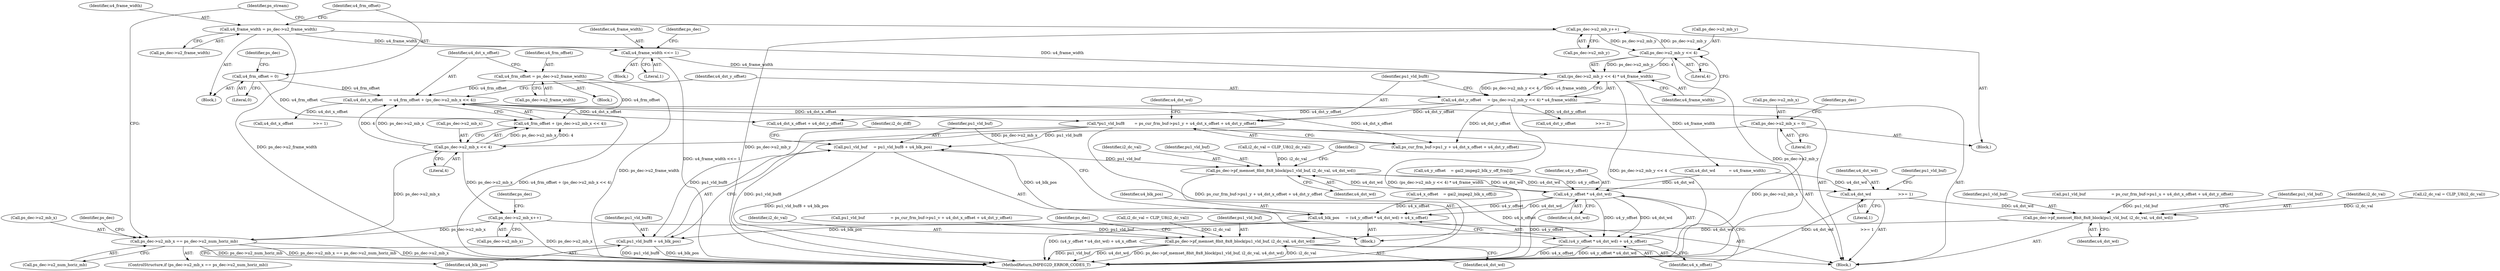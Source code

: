 digraph "0_Android_ffab15eb80630dc799eb410855c93525b75233c3_1@integer" {
"1000192" [label="(Call,*pu1_vld_buf8        = ps_cur_frm_buf->pu1_y + u4_dst_x_offset + u4_dst_y_offset)"];
"1000172" [label="(Call,u4_dst_x_offset     = u4_frm_offset + (ps_dec->u2_mb_x << 4))"];
"1000140" [label="(Call,u4_frm_offset = 0)"];
"1000160" [label="(Call,u4_frm_offset = ps_dec->u2_frame_width)"];
"1000176" [label="(Call,ps_dec->u2_mb_x << 4)"];
"1000400" [label="(Call,ps_dec->u2_mb_x = 0)"];
"1000392" [label="(Call,ps_dec->u2_mb_x == ps_dec->u2_num_horiz_mb)"];
"1000371" [label="(Call,ps_dec->u2_mb_x++)"];
"1000182" [label="(Call,u4_dst_y_offset     = (ps_dec->u2_mb_y << 4) * u4_frame_width)"];
"1000184" [label="(Call,(ps_dec->u2_mb_y << 4) * u4_frame_width)"];
"1000185" [label="(Call,ps_dec->u2_mb_y << 4)"];
"1000405" [label="(Call,ps_dec->u2_mb_y++)"];
"1000150" [label="(Call,u4_frame_width <<= 1)"];
"1000134" [label="(Call,u4_frame_width = ps_dec->u2_frame_width)"];
"1000251" [label="(Call,pu1_vld_buf     = pu1_vld_buf8 + u4_blk_pos)"];
"1000280" [label="(Call,ps_dec->pf_memset_8bit_8x8_block(pu1_vld_buf, i2_dc_val, u4_dst_wd))"];
"1000247" [label="(Call,u4_y_offset * u4_dst_wd)"];
"1000244" [label="(Call,u4_blk_pos     = (u4_y_offset * u4_dst_wd) + u4_x_offset)"];
"1000253" [label="(Call,pu1_vld_buf8 + u4_blk_pos)"];
"1000246" [label="(Call,(u4_y_offset * u4_dst_wd) + u4_x_offset)"];
"1000290" [label="(Call,u4_dst_wd                      >>= 1)"];
"1000326" [label="(Call,ps_dec->pf_memset_8bit_8x8_block(pu1_vld_buf, i2_dc_val, u4_dst_wd))"];
"1000363" [label="(Call,ps_dec->pf_memset_8bit_8x8_block(pu1_vld_buf, i2_dc_val, u4_dst_wd))"];
"1000193" [label="(Identifier,pu1_vld_buf8)"];
"1000160" [label="(Call,u4_frm_offset = ps_dec->u2_frame_width)"];
"1000173" [label="(Identifier,u4_dst_x_offset)"];
"1000430" [label="(MethodReturn,IMPEG2D_ERROR_CODES_T)"];
"1000404" [label="(Literal,0)"];
"1000365" [label="(Identifier,i2_dc_val)"];
"1000396" [label="(Call,ps_dec->u2_num_horiz_mb)"];
"1000372" [label="(Call,ps_dec->u2_mb_x)"];
"1000174" [label="(Call,u4_frm_offset + (ps_dec->u2_mb_x << 4))"];
"1000328" [label="(Identifier,i2_dc_val)"];
"1000287" [label="(Call,u4_dst_y_offset                >>= 2)"];
"1000401" [label="(Call,ps_dec->u2_mb_x)"];
"1000149" [label="(Block,)"];
"1000329" [label="(Identifier,u4_dst_wd)"];
"1000291" [label="(Identifier,u4_dst_wd)"];
"1000280" [label="(Call,ps_dec->pf_memset_8bit_8x8_block(pu1_vld_buf, i2_dc_val, u4_dst_wd))"];
"1000392" [label="(Call,ps_dec->u2_mb_x == ps_dec->u2_num_horiz_mb)"];
"1000330" [label="(Call,pu1_vld_buf                     = ps_cur_frm_buf->pu1_v + u4_dst_x_offset + u4_dst_y_offset)"];
"1000186" [label="(Call,ps_dec->u2_mb_y)"];
"1000159" [label="(Block,)"];
"1000363" [label="(Call,ps_dec->pf_memset_8bit_8x8_block(pu1_vld_buf, i2_dc_val, u4_dst_wd))"];
"1000402" [label="(Identifier,ps_dec)"];
"1000194" [label="(Call,ps_cur_frm_buf->pu1_y + u4_dst_x_offset + u4_dst_y_offset)"];
"1000253" [label="(Call,pu1_vld_buf8 + u4_blk_pos)"];
"1000251" [label="(Call,pu1_vld_buf     = pu1_vld_buf8 + u4_blk_pos)"];
"1000152" [label="(Literal,1)"];
"1000190" [label="(Identifier,u4_frame_width)"];
"1000283" [label="(Identifier,u4_dst_wd)"];
"1000156" [label="(Identifier,ps_dec)"];
"1000284" [label="(Call,u4_dst_x_offset                >>= 1)"];
"1000134" [label="(Call,u4_frame_width = ps_dec->u2_frame_width)"];
"1000405" [label="(Call,ps_dec->u2_mb_y++)"];
"1000391" [label="(ControlStructure,if (ps_dec->u2_mb_x == ps_dec->u2_num_horiz_mb))"];
"1000184" [label="(Call,(ps_dec->u2_mb_y << 4) * u4_frame_width)"];
"1000140" [label="(Call,u4_frm_offset = 0)"];
"1000257" [label="(Identifier,i2_dc_diff)"];
"1000250" [label="(Identifier,u4_x_offset)"];
"1000161" [label="(Identifier,u4_frm_offset)"];
"1000189" [label="(Literal,4)"];
"1000249" [label="(Identifier,u4_dst_wd)"];
"1000141" [label="(Identifier,u4_frm_offset)"];
"1000239" [label="(Call,u4_y_offset    = gai2_impeg2_blk_y_off_frm[i])"];
"1000400" [label="(Call,ps_dec->u2_mb_x = 0)"];
"1000281" [label="(Identifier,pu1_vld_buf)"];
"1000322" [label="(Call,i2_dc_val = CLIP_U8(i2_dc_val))"];
"1000192" [label="(Call,*pu1_vld_buf8        = ps_cur_frm_buf->pu1_y + u4_dst_x_offset + u4_dst_y_offset)"];
"1000327" [label="(Identifier,pu1_vld_buf)"];
"1000276" [label="(Call,i2_dc_val = CLIP_U8(i2_dc_val))"];
"1000136" [label="(Call,ps_dec->u2_frame_width)"];
"1000151" [label="(Identifier,u4_frame_width)"];
"1000177" [label="(Call,ps_dec->u2_mb_x)"];
"1000255" [label="(Identifier,u4_blk_pos)"];
"1000244" [label="(Call,u4_blk_pos     = (u4_y_offset * u4_dst_wd) + u4_x_offset)"];
"1000233" [label="(Block,)"];
"1000366" [label="(Identifier,u4_dst_wd)"];
"1000232" [label="(Identifier,i)"];
"1000246" [label="(Call,(u4_y_offset * u4_dst_wd) + u4_x_offset)"];
"1000162" [label="(Call,ps_dec->u2_frame_width)"];
"1000202" [label="(Call,u4_dst_wd           = u4_frame_width)"];
"1000369" [label="(Identifier,ps_dec)"];
"1000379" [label="(Identifier,ps_dec)"];
"1000371" [label="(Call,ps_dec->u2_mb_x++)"];
"1000150" [label="(Call,u4_frame_width <<= 1)"];
"1000245" [label="(Identifier,u4_blk_pos)"];
"1000290" [label="(Call,u4_dst_wd                      >>= 1)"];
"1000172" [label="(Call,u4_dst_x_offset     = u4_frm_offset + (ps_dec->u2_mb_x << 4))"];
"1000182" [label="(Call,u4_dst_y_offset     = (ps_dec->u2_mb_y << 4) * u4_frame_width)"];
"1000293" [label="(Call,pu1_vld_buf                     = ps_cur_frm_buf->pu1_u + u4_dst_x_offset + u4_dst_y_offset)"];
"1000183" [label="(Identifier,u4_dst_y_offset)"];
"1000198" [label="(Call,u4_dst_x_offset + u4_dst_y_offset)"];
"1000247" [label="(Call,u4_y_offset * u4_dst_wd)"];
"1000359" [label="(Call,i2_dc_val = CLIP_U8(i2_dc_val))"];
"1000234" [label="(Call,u4_x_offset    = gai2_impeg2_blk_x_off[i])"];
"1000203" [label="(Identifier,u4_dst_wd)"];
"1000185" [label="(Call,ps_dec->u2_mb_y << 4)"];
"1000407" [label="(Identifier,ps_dec)"];
"1000294" [label="(Identifier,pu1_vld_buf)"];
"1000180" [label="(Literal,4)"];
"1000248" [label="(Identifier,u4_y_offset)"];
"1000292" [label="(Literal,1)"];
"1000399" [label="(Block,)"];
"1000326" [label="(Call,ps_dec->pf_memset_8bit_8x8_block(pu1_vld_buf, i2_dc_val, u4_dst_wd))"];
"1000254" [label="(Identifier,pu1_vld_buf8)"];
"1000282" [label="(Identifier,i2_dc_val)"];
"1000393" [label="(Call,ps_dec->u2_mb_x)"];
"1000410" [label="(Identifier,ps_stream)"];
"1000406" [label="(Call,ps_dec->u2_mb_y)"];
"1000331" [label="(Identifier,pu1_vld_buf)"];
"1000364" [label="(Identifier,pu1_vld_buf)"];
"1000142" [label="(Literal,0)"];
"1000176" [label="(Call,ps_dec->u2_mb_x << 4)"];
"1000252" [label="(Identifier,pu1_vld_buf)"];
"1000146" [label="(Identifier,ps_dec)"];
"1000115" [label="(Block,)"];
"1000166" [label="(Block,)"];
"1000135" [label="(Identifier,u4_frame_width)"];
"1000192" -> "1000166"  [label="AST: "];
"1000192" -> "1000194"  [label="CFG: "];
"1000193" -> "1000192"  [label="AST: "];
"1000194" -> "1000192"  [label="AST: "];
"1000203" -> "1000192"  [label="CFG: "];
"1000192" -> "1000430"  [label="DDG: ps_cur_frm_buf->pu1_y + u4_dst_x_offset + u4_dst_y_offset"];
"1000192" -> "1000430"  [label="DDG: pu1_vld_buf8"];
"1000172" -> "1000192"  [label="DDG: u4_dst_x_offset"];
"1000182" -> "1000192"  [label="DDG: u4_dst_y_offset"];
"1000192" -> "1000251"  [label="DDG: pu1_vld_buf8"];
"1000192" -> "1000253"  [label="DDG: pu1_vld_buf8"];
"1000172" -> "1000166"  [label="AST: "];
"1000172" -> "1000174"  [label="CFG: "];
"1000173" -> "1000172"  [label="AST: "];
"1000174" -> "1000172"  [label="AST: "];
"1000183" -> "1000172"  [label="CFG: "];
"1000172" -> "1000430"  [label="DDG: u4_frm_offset + (ps_dec->u2_mb_x << 4)"];
"1000140" -> "1000172"  [label="DDG: u4_frm_offset"];
"1000160" -> "1000172"  [label="DDG: u4_frm_offset"];
"1000176" -> "1000172"  [label="DDG: ps_dec->u2_mb_x"];
"1000176" -> "1000172"  [label="DDG: 4"];
"1000172" -> "1000194"  [label="DDG: u4_dst_x_offset"];
"1000172" -> "1000198"  [label="DDG: u4_dst_x_offset"];
"1000172" -> "1000284"  [label="DDG: u4_dst_x_offset"];
"1000140" -> "1000115"  [label="AST: "];
"1000140" -> "1000142"  [label="CFG: "];
"1000141" -> "1000140"  [label="AST: "];
"1000142" -> "1000140"  [label="AST: "];
"1000146" -> "1000140"  [label="CFG: "];
"1000140" -> "1000174"  [label="DDG: u4_frm_offset"];
"1000160" -> "1000159"  [label="AST: "];
"1000160" -> "1000162"  [label="CFG: "];
"1000161" -> "1000160"  [label="AST: "];
"1000162" -> "1000160"  [label="AST: "];
"1000173" -> "1000160"  [label="CFG: "];
"1000160" -> "1000430"  [label="DDG: ps_dec->u2_frame_width"];
"1000160" -> "1000174"  [label="DDG: u4_frm_offset"];
"1000176" -> "1000174"  [label="AST: "];
"1000176" -> "1000180"  [label="CFG: "];
"1000177" -> "1000176"  [label="AST: "];
"1000180" -> "1000176"  [label="AST: "];
"1000174" -> "1000176"  [label="CFG: "];
"1000176" -> "1000174"  [label="DDG: ps_dec->u2_mb_x"];
"1000176" -> "1000174"  [label="DDG: 4"];
"1000400" -> "1000176"  [label="DDG: ps_dec->u2_mb_x"];
"1000392" -> "1000176"  [label="DDG: ps_dec->u2_mb_x"];
"1000176" -> "1000371"  [label="DDG: ps_dec->u2_mb_x"];
"1000400" -> "1000399"  [label="AST: "];
"1000400" -> "1000404"  [label="CFG: "];
"1000401" -> "1000400"  [label="AST: "];
"1000404" -> "1000400"  [label="AST: "];
"1000407" -> "1000400"  [label="CFG: "];
"1000400" -> "1000430"  [label="DDG: ps_dec->u2_mb_x"];
"1000392" -> "1000391"  [label="AST: "];
"1000392" -> "1000396"  [label="CFG: "];
"1000393" -> "1000392"  [label="AST: "];
"1000396" -> "1000392"  [label="AST: "];
"1000402" -> "1000392"  [label="CFG: "];
"1000410" -> "1000392"  [label="CFG: "];
"1000392" -> "1000430"  [label="DDG: ps_dec->u2_num_horiz_mb"];
"1000392" -> "1000430"  [label="DDG: ps_dec->u2_mb_x == ps_dec->u2_num_horiz_mb"];
"1000392" -> "1000430"  [label="DDG: ps_dec->u2_mb_x"];
"1000371" -> "1000392"  [label="DDG: ps_dec->u2_mb_x"];
"1000371" -> "1000166"  [label="AST: "];
"1000371" -> "1000372"  [label="CFG: "];
"1000372" -> "1000371"  [label="AST: "];
"1000379" -> "1000371"  [label="CFG: "];
"1000371" -> "1000430"  [label="DDG: ps_dec->u2_mb_x"];
"1000182" -> "1000166"  [label="AST: "];
"1000182" -> "1000184"  [label="CFG: "];
"1000183" -> "1000182"  [label="AST: "];
"1000184" -> "1000182"  [label="AST: "];
"1000193" -> "1000182"  [label="CFG: "];
"1000182" -> "1000430"  [label="DDG: (ps_dec->u2_mb_y << 4) * u4_frame_width"];
"1000184" -> "1000182"  [label="DDG: ps_dec->u2_mb_y << 4"];
"1000184" -> "1000182"  [label="DDG: u4_frame_width"];
"1000182" -> "1000194"  [label="DDG: u4_dst_y_offset"];
"1000182" -> "1000198"  [label="DDG: u4_dst_y_offset"];
"1000182" -> "1000287"  [label="DDG: u4_dst_y_offset"];
"1000184" -> "1000190"  [label="CFG: "];
"1000185" -> "1000184"  [label="AST: "];
"1000190" -> "1000184"  [label="AST: "];
"1000184" -> "1000430"  [label="DDG: ps_dec->u2_mb_y << 4"];
"1000185" -> "1000184"  [label="DDG: ps_dec->u2_mb_y"];
"1000185" -> "1000184"  [label="DDG: 4"];
"1000150" -> "1000184"  [label="DDG: u4_frame_width"];
"1000134" -> "1000184"  [label="DDG: u4_frame_width"];
"1000184" -> "1000202"  [label="DDG: u4_frame_width"];
"1000185" -> "1000189"  [label="CFG: "];
"1000186" -> "1000185"  [label="AST: "];
"1000189" -> "1000185"  [label="AST: "];
"1000190" -> "1000185"  [label="CFG: "];
"1000185" -> "1000430"  [label="DDG: ps_dec->u2_mb_y"];
"1000405" -> "1000185"  [label="DDG: ps_dec->u2_mb_y"];
"1000185" -> "1000405"  [label="DDG: ps_dec->u2_mb_y"];
"1000405" -> "1000399"  [label="AST: "];
"1000405" -> "1000406"  [label="CFG: "];
"1000406" -> "1000405"  [label="AST: "];
"1000410" -> "1000405"  [label="CFG: "];
"1000405" -> "1000430"  [label="DDG: ps_dec->u2_mb_y"];
"1000150" -> "1000149"  [label="AST: "];
"1000150" -> "1000152"  [label="CFG: "];
"1000151" -> "1000150"  [label="AST: "];
"1000152" -> "1000150"  [label="AST: "];
"1000156" -> "1000150"  [label="CFG: "];
"1000150" -> "1000430"  [label="DDG: u4_frame_width <<= 1"];
"1000134" -> "1000150"  [label="DDG: u4_frame_width"];
"1000134" -> "1000115"  [label="AST: "];
"1000134" -> "1000136"  [label="CFG: "];
"1000135" -> "1000134"  [label="AST: "];
"1000136" -> "1000134"  [label="AST: "];
"1000141" -> "1000134"  [label="CFG: "];
"1000134" -> "1000430"  [label="DDG: ps_dec->u2_frame_width"];
"1000251" -> "1000233"  [label="AST: "];
"1000251" -> "1000253"  [label="CFG: "];
"1000252" -> "1000251"  [label="AST: "];
"1000253" -> "1000251"  [label="AST: "];
"1000257" -> "1000251"  [label="CFG: "];
"1000251" -> "1000430"  [label="DDG: pu1_vld_buf8 + u4_blk_pos"];
"1000244" -> "1000251"  [label="DDG: u4_blk_pos"];
"1000251" -> "1000280"  [label="DDG: pu1_vld_buf"];
"1000280" -> "1000233"  [label="AST: "];
"1000280" -> "1000283"  [label="CFG: "];
"1000281" -> "1000280"  [label="AST: "];
"1000282" -> "1000280"  [label="AST: "];
"1000283" -> "1000280"  [label="AST: "];
"1000232" -> "1000280"  [label="CFG: "];
"1000280" -> "1000247"  [label="DDG: u4_dst_wd"];
"1000276" -> "1000280"  [label="DDG: i2_dc_val"];
"1000247" -> "1000280"  [label="DDG: u4_dst_wd"];
"1000280" -> "1000290"  [label="DDG: u4_dst_wd"];
"1000247" -> "1000246"  [label="AST: "];
"1000247" -> "1000249"  [label="CFG: "];
"1000248" -> "1000247"  [label="AST: "];
"1000249" -> "1000247"  [label="AST: "];
"1000250" -> "1000247"  [label="CFG: "];
"1000247" -> "1000430"  [label="DDG: u4_y_offset"];
"1000247" -> "1000244"  [label="DDG: u4_y_offset"];
"1000247" -> "1000244"  [label="DDG: u4_dst_wd"];
"1000247" -> "1000246"  [label="DDG: u4_y_offset"];
"1000247" -> "1000246"  [label="DDG: u4_dst_wd"];
"1000239" -> "1000247"  [label="DDG: u4_y_offset"];
"1000202" -> "1000247"  [label="DDG: u4_dst_wd"];
"1000244" -> "1000233"  [label="AST: "];
"1000244" -> "1000246"  [label="CFG: "];
"1000245" -> "1000244"  [label="AST: "];
"1000246" -> "1000244"  [label="AST: "];
"1000252" -> "1000244"  [label="CFG: "];
"1000244" -> "1000430"  [label="DDG: (u4_y_offset * u4_dst_wd) + u4_x_offset"];
"1000234" -> "1000244"  [label="DDG: u4_x_offset"];
"1000244" -> "1000253"  [label="DDG: u4_blk_pos"];
"1000253" -> "1000255"  [label="CFG: "];
"1000254" -> "1000253"  [label="AST: "];
"1000255" -> "1000253"  [label="AST: "];
"1000253" -> "1000430"  [label="DDG: u4_blk_pos"];
"1000253" -> "1000430"  [label="DDG: pu1_vld_buf8"];
"1000246" -> "1000250"  [label="CFG: "];
"1000250" -> "1000246"  [label="AST: "];
"1000246" -> "1000430"  [label="DDG: u4_x_offset"];
"1000246" -> "1000430"  [label="DDG: u4_y_offset * u4_dst_wd"];
"1000234" -> "1000246"  [label="DDG: u4_x_offset"];
"1000290" -> "1000166"  [label="AST: "];
"1000290" -> "1000292"  [label="CFG: "];
"1000291" -> "1000290"  [label="AST: "];
"1000292" -> "1000290"  [label="AST: "];
"1000294" -> "1000290"  [label="CFG: "];
"1000290" -> "1000430"  [label="DDG: u4_dst_wd                      >>= 1"];
"1000202" -> "1000290"  [label="DDG: u4_dst_wd"];
"1000290" -> "1000326"  [label="DDG: u4_dst_wd"];
"1000326" -> "1000166"  [label="AST: "];
"1000326" -> "1000329"  [label="CFG: "];
"1000327" -> "1000326"  [label="AST: "];
"1000328" -> "1000326"  [label="AST: "];
"1000329" -> "1000326"  [label="AST: "];
"1000331" -> "1000326"  [label="CFG: "];
"1000293" -> "1000326"  [label="DDG: pu1_vld_buf"];
"1000322" -> "1000326"  [label="DDG: i2_dc_val"];
"1000326" -> "1000363"  [label="DDG: u4_dst_wd"];
"1000363" -> "1000166"  [label="AST: "];
"1000363" -> "1000366"  [label="CFG: "];
"1000364" -> "1000363"  [label="AST: "];
"1000365" -> "1000363"  [label="AST: "];
"1000366" -> "1000363"  [label="AST: "];
"1000369" -> "1000363"  [label="CFG: "];
"1000363" -> "1000430"  [label="DDG: i2_dc_val"];
"1000363" -> "1000430"  [label="DDG: pu1_vld_buf"];
"1000363" -> "1000430"  [label="DDG: u4_dst_wd"];
"1000363" -> "1000430"  [label="DDG: ps_dec->pf_memset_8bit_8x8_block(pu1_vld_buf, i2_dc_val, u4_dst_wd)"];
"1000330" -> "1000363"  [label="DDG: pu1_vld_buf"];
"1000359" -> "1000363"  [label="DDG: i2_dc_val"];
}
